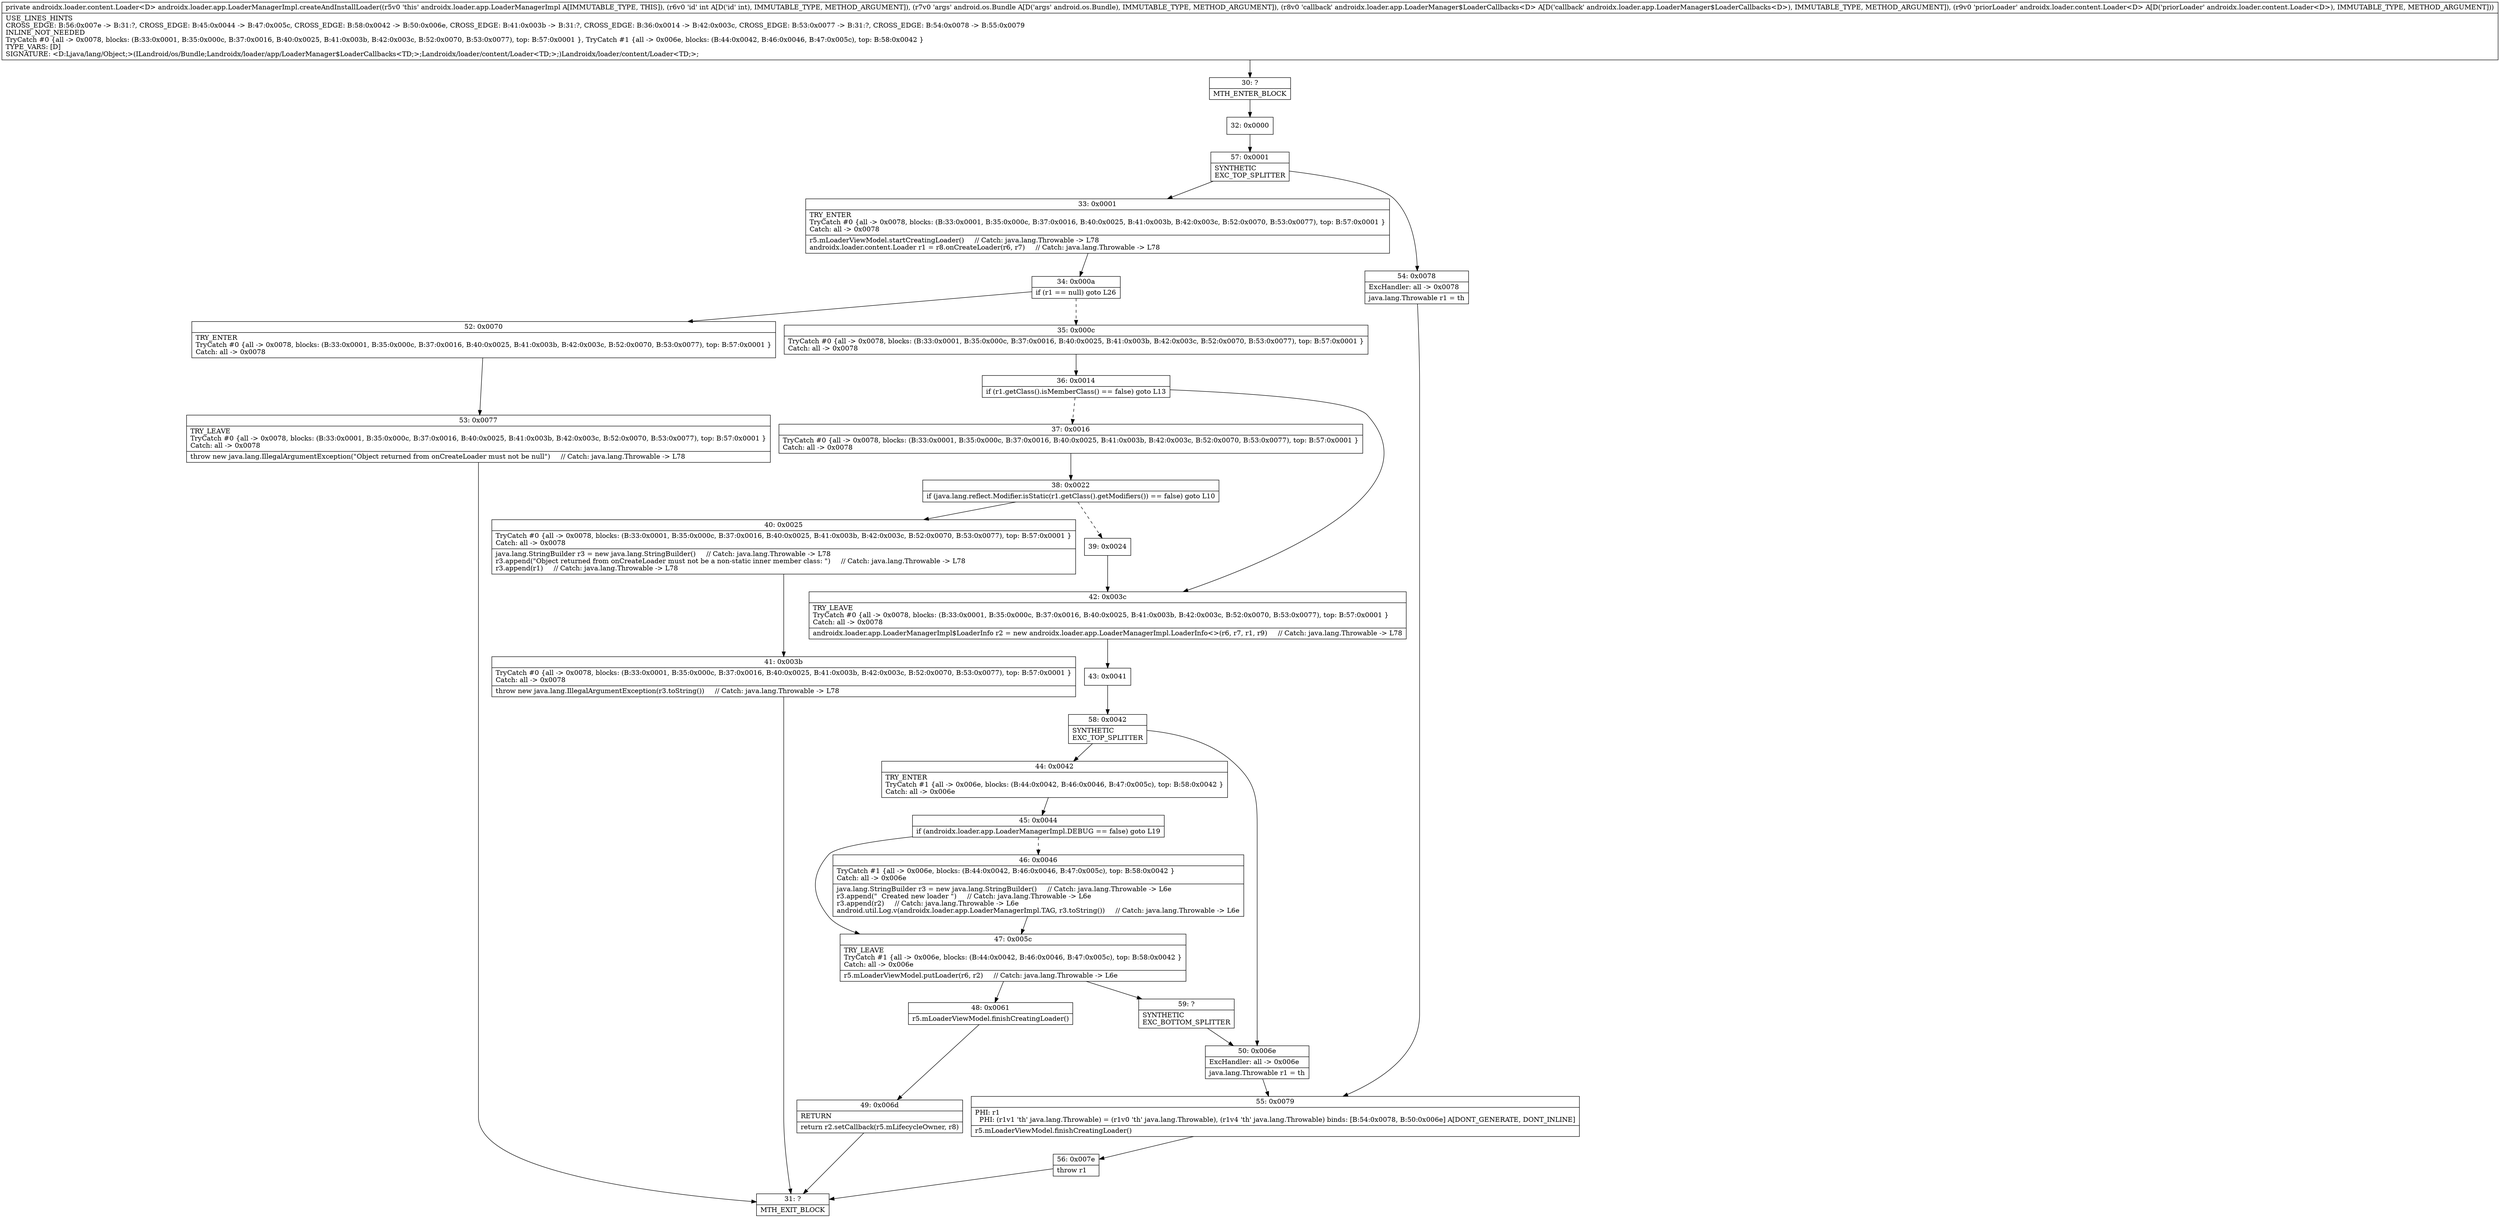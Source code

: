 digraph "CFG forandroidx.loader.app.LoaderManagerImpl.createAndInstallLoader(ILandroid\/os\/Bundle;Landroidx\/loader\/app\/LoaderManager$LoaderCallbacks;Landroidx\/loader\/content\/Loader;)Landroidx\/loader\/content\/Loader;" {
Node_30 [shape=record,label="{30\:\ ?|MTH_ENTER_BLOCK\l}"];
Node_32 [shape=record,label="{32\:\ 0x0000}"];
Node_57 [shape=record,label="{57\:\ 0x0001|SYNTHETIC\lEXC_TOP_SPLITTER\l}"];
Node_33 [shape=record,label="{33\:\ 0x0001|TRY_ENTER\lTryCatch #0 \{all \-\> 0x0078, blocks: (B:33:0x0001, B:35:0x000c, B:37:0x0016, B:40:0x0025, B:41:0x003b, B:42:0x003c, B:52:0x0070, B:53:0x0077), top: B:57:0x0001 \}\lCatch: all \-\> 0x0078\l|r5.mLoaderViewModel.startCreatingLoader()     \/\/ Catch: java.lang.Throwable \-\> L78\landroidx.loader.content.Loader r1 = r8.onCreateLoader(r6, r7)     \/\/ Catch: java.lang.Throwable \-\> L78\l}"];
Node_34 [shape=record,label="{34\:\ 0x000a|if (r1 == null) goto L26\l}"];
Node_35 [shape=record,label="{35\:\ 0x000c|TryCatch #0 \{all \-\> 0x0078, blocks: (B:33:0x0001, B:35:0x000c, B:37:0x0016, B:40:0x0025, B:41:0x003b, B:42:0x003c, B:52:0x0070, B:53:0x0077), top: B:57:0x0001 \}\lCatch: all \-\> 0x0078\l}"];
Node_36 [shape=record,label="{36\:\ 0x0014|if (r1.getClass().isMemberClass() == false) goto L13\l}"];
Node_37 [shape=record,label="{37\:\ 0x0016|TryCatch #0 \{all \-\> 0x0078, blocks: (B:33:0x0001, B:35:0x000c, B:37:0x0016, B:40:0x0025, B:41:0x003b, B:42:0x003c, B:52:0x0070, B:53:0x0077), top: B:57:0x0001 \}\lCatch: all \-\> 0x0078\l}"];
Node_38 [shape=record,label="{38\:\ 0x0022|if (java.lang.reflect.Modifier.isStatic(r1.getClass().getModifiers()) == false) goto L10\l}"];
Node_39 [shape=record,label="{39\:\ 0x0024}"];
Node_40 [shape=record,label="{40\:\ 0x0025|TryCatch #0 \{all \-\> 0x0078, blocks: (B:33:0x0001, B:35:0x000c, B:37:0x0016, B:40:0x0025, B:41:0x003b, B:42:0x003c, B:52:0x0070, B:53:0x0077), top: B:57:0x0001 \}\lCatch: all \-\> 0x0078\l|java.lang.StringBuilder r3 = new java.lang.StringBuilder()     \/\/ Catch: java.lang.Throwable \-\> L78\lr3.append(\"Object returned from onCreateLoader must not be a non\-static inner member class: \")     \/\/ Catch: java.lang.Throwable \-\> L78\lr3.append(r1)     \/\/ Catch: java.lang.Throwable \-\> L78\l}"];
Node_41 [shape=record,label="{41\:\ 0x003b|TryCatch #0 \{all \-\> 0x0078, blocks: (B:33:0x0001, B:35:0x000c, B:37:0x0016, B:40:0x0025, B:41:0x003b, B:42:0x003c, B:52:0x0070, B:53:0x0077), top: B:57:0x0001 \}\lCatch: all \-\> 0x0078\l|throw new java.lang.IllegalArgumentException(r3.toString())     \/\/ Catch: java.lang.Throwable \-\> L78\l}"];
Node_31 [shape=record,label="{31\:\ ?|MTH_EXIT_BLOCK\l}"];
Node_42 [shape=record,label="{42\:\ 0x003c|TRY_LEAVE\lTryCatch #0 \{all \-\> 0x0078, blocks: (B:33:0x0001, B:35:0x000c, B:37:0x0016, B:40:0x0025, B:41:0x003b, B:42:0x003c, B:52:0x0070, B:53:0x0077), top: B:57:0x0001 \}\lCatch: all \-\> 0x0078\l|androidx.loader.app.LoaderManagerImpl$LoaderInfo r2 = new androidx.loader.app.LoaderManagerImpl.LoaderInfo\<\>(r6, r7, r1, r9)     \/\/ Catch: java.lang.Throwable \-\> L78\l}"];
Node_43 [shape=record,label="{43\:\ 0x0041}"];
Node_58 [shape=record,label="{58\:\ 0x0042|SYNTHETIC\lEXC_TOP_SPLITTER\l}"];
Node_44 [shape=record,label="{44\:\ 0x0042|TRY_ENTER\lTryCatch #1 \{all \-\> 0x006e, blocks: (B:44:0x0042, B:46:0x0046, B:47:0x005c), top: B:58:0x0042 \}\lCatch: all \-\> 0x006e\l}"];
Node_45 [shape=record,label="{45\:\ 0x0044|if (androidx.loader.app.LoaderManagerImpl.DEBUG == false) goto L19\l}"];
Node_46 [shape=record,label="{46\:\ 0x0046|TryCatch #1 \{all \-\> 0x006e, blocks: (B:44:0x0042, B:46:0x0046, B:47:0x005c), top: B:58:0x0042 \}\lCatch: all \-\> 0x006e\l|java.lang.StringBuilder r3 = new java.lang.StringBuilder()     \/\/ Catch: java.lang.Throwable \-\> L6e\lr3.append(\"  Created new loader \")     \/\/ Catch: java.lang.Throwable \-\> L6e\lr3.append(r2)     \/\/ Catch: java.lang.Throwable \-\> L6e\landroid.util.Log.v(androidx.loader.app.LoaderManagerImpl.TAG, r3.toString())     \/\/ Catch: java.lang.Throwable \-\> L6e\l}"];
Node_47 [shape=record,label="{47\:\ 0x005c|TRY_LEAVE\lTryCatch #1 \{all \-\> 0x006e, blocks: (B:44:0x0042, B:46:0x0046, B:47:0x005c), top: B:58:0x0042 \}\lCatch: all \-\> 0x006e\l|r5.mLoaderViewModel.putLoader(r6, r2)     \/\/ Catch: java.lang.Throwable \-\> L6e\l}"];
Node_48 [shape=record,label="{48\:\ 0x0061|r5.mLoaderViewModel.finishCreatingLoader()\l}"];
Node_49 [shape=record,label="{49\:\ 0x006d|RETURN\l|return r2.setCallback(r5.mLifecycleOwner, r8)\l}"];
Node_59 [shape=record,label="{59\:\ ?|SYNTHETIC\lEXC_BOTTOM_SPLITTER\l}"];
Node_50 [shape=record,label="{50\:\ 0x006e|ExcHandler: all \-\> 0x006e\l|java.lang.Throwable r1 = th\l}"];
Node_55 [shape=record,label="{55\:\ 0x0079|PHI: r1 \l  PHI: (r1v1 'th' java.lang.Throwable) = (r1v0 'th' java.lang.Throwable), (r1v4 'th' java.lang.Throwable) binds: [B:54:0x0078, B:50:0x006e] A[DONT_GENERATE, DONT_INLINE]\l|r5.mLoaderViewModel.finishCreatingLoader()\l}"];
Node_56 [shape=record,label="{56\:\ 0x007e|throw r1\l}"];
Node_52 [shape=record,label="{52\:\ 0x0070|TRY_ENTER\lTryCatch #0 \{all \-\> 0x0078, blocks: (B:33:0x0001, B:35:0x000c, B:37:0x0016, B:40:0x0025, B:41:0x003b, B:42:0x003c, B:52:0x0070, B:53:0x0077), top: B:57:0x0001 \}\lCatch: all \-\> 0x0078\l}"];
Node_53 [shape=record,label="{53\:\ 0x0077|TRY_LEAVE\lTryCatch #0 \{all \-\> 0x0078, blocks: (B:33:0x0001, B:35:0x000c, B:37:0x0016, B:40:0x0025, B:41:0x003b, B:42:0x003c, B:52:0x0070, B:53:0x0077), top: B:57:0x0001 \}\lCatch: all \-\> 0x0078\l|throw new java.lang.IllegalArgumentException(\"Object returned from onCreateLoader must not be null\")     \/\/ Catch: java.lang.Throwable \-\> L78\l}"];
Node_54 [shape=record,label="{54\:\ 0x0078|ExcHandler: all \-\> 0x0078\l|java.lang.Throwable r1 = th\l}"];
MethodNode[shape=record,label="{private androidx.loader.content.Loader\<D\> androidx.loader.app.LoaderManagerImpl.createAndInstallLoader((r5v0 'this' androidx.loader.app.LoaderManagerImpl A[IMMUTABLE_TYPE, THIS]), (r6v0 'id' int A[D('id' int), IMMUTABLE_TYPE, METHOD_ARGUMENT]), (r7v0 'args' android.os.Bundle A[D('args' android.os.Bundle), IMMUTABLE_TYPE, METHOD_ARGUMENT]), (r8v0 'callback' androidx.loader.app.LoaderManager$LoaderCallbacks\<D\> A[D('callback' androidx.loader.app.LoaderManager$LoaderCallbacks\<D\>), IMMUTABLE_TYPE, METHOD_ARGUMENT]), (r9v0 'priorLoader' androidx.loader.content.Loader\<D\> A[D('priorLoader' androidx.loader.content.Loader\<D\>), IMMUTABLE_TYPE, METHOD_ARGUMENT]))  | USE_LINES_HINTS\lCROSS_EDGE: B:56:0x007e \-\> B:31:?, CROSS_EDGE: B:45:0x0044 \-\> B:47:0x005c, CROSS_EDGE: B:58:0x0042 \-\> B:50:0x006e, CROSS_EDGE: B:41:0x003b \-\> B:31:?, CROSS_EDGE: B:36:0x0014 \-\> B:42:0x003c, CROSS_EDGE: B:53:0x0077 \-\> B:31:?, CROSS_EDGE: B:54:0x0078 \-\> B:55:0x0079\lINLINE_NOT_NEEDED\lTryCatch #0 \{all \-\> 0x0078, blocks: (B:33:0x0001, B:35:0x000c, B:37:0x0016, B:40:0x0025, B:41:0x003b, B:42:0x003c, B:52:0x0070, B:53:0x0077), top: B:57:0x0001 \}, TryCatch #1 \{all \-\> 0x006e, blocks: (B:44:0x0042, B:46:0x0046, B:47:0x005c), top: B:58:0x0042 \}\lTYPE_VARS: [D]\lSIGNATURE: \<D:Ljava\/lang\/Object;\>(ILandroid\/os\/Bundle;Landroidx\/loader\/app\/LoaderManager$LoaderCallbacks\<TD;\>;Landroidx\/loader\/content\/Loader\<TD;\>;)Landroidx\/loader\/content\/Loader\<TD;\>;\l}"];
MethodNode -> Node_30;Node_30 -> Node_32;
Node_32 -> Node_57;
Node_57 -> Node_33;
Node_57 -> Node_54;
Node_33 -> Node_34;
Node_34 -> Node_35[style=dashed];
Node_34 -> Node_52;
Node_35 -> Node_36;
Node_36 -> Node_37[style=dashed];
Node_36 -> Node_42;
Node_37 -> Node_38;
Node_38 -> Node_39[style=dashed];
Node_38 -> Node_40;
Node_39 -> Node_42;
Node_40 -> Node_41;
Node_41 -> Node_31;
Node_42 -> Node_43;
Node_43 -> Node_58;
Node_58 -> Node_44;
Node_58 -> Node_50;
Node_44 -> Node_45;
Node_45 -> Node_46[style=dashed];
Node_45 -> Node_47;
Node_46 -> Node_47;
Node_47 -> Node_48;
Node_47 -> Node_59;
Node_48 -> Node_49;
Node_49 -> Node_31;
Node_59 -> Node_50;
Node_50 -> Node_55;
Node_55 -> Node_56;
Node_56 -> Node_31;
Node_52 -> Node_53;
Node_53 -> Node_31;
Node_54 -> Node_55;
}

